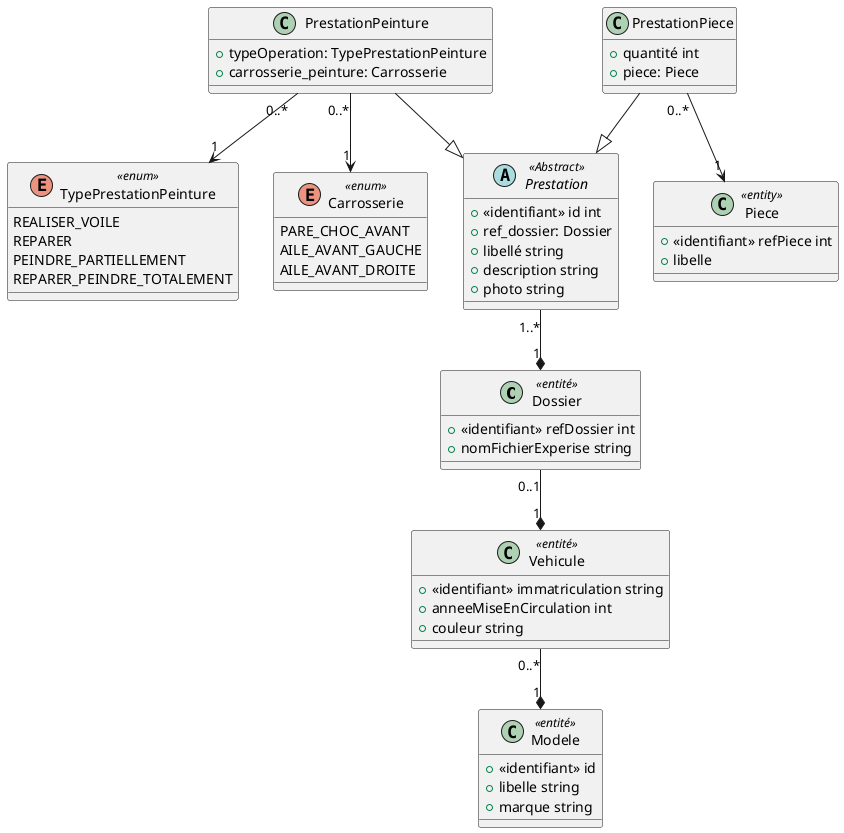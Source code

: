 @startuml torapix_diagramme_classe

class Dossier <<entité>> {
    +<<identifiant>> refDossier int
    +nomFichierExperise string
}

class Vehicule<<entité>> {
    +<<identifiant>> immatriculation string
    +anneeMiseEnCirculation int
    +couleur string
}

class Modele<<entité>> {
    +<<identifiant>> id
    +libelle string
    +marque string
}

abstract class Prestation<<Abstract>> {
    +<<identifiant>> id int
    +ref_dossier: Dossier
    +libellé string
    +description string
    +photo string
}


class PrestationPeinture {
    +typeOperation: TypePrestationPeinture
    +carrosserie_peinture: Carrosserie
}

class PrestationPiece {
    +quantité int
    +piece: Piece
}

enum TypePrestationPeinture<<enum>> {
    REALISER_VOILE
    REPARER
    PEINDRE_PARTIELLEMENT
    REPARER_PEINDRE_TOTALEMENT
}

class Piece<<entity>> {
    +<<identifiant>> refPiece int
    +libelle
}

enum Carrosserie<<enum>> {
    PARE_CHOC_AVANT
    AILE_AVANT_GAUCHE
    AILE_AVANT_DROITE
}


' Un dossier d'expertise correspond à un seul véhicule. 
Dossier "0..1" --* "1" Vehicule


' Un modele peut correspondre à aucun véhicule du parc ou plusieurs. 
Vehicule"0..*" --* "1" Modele


' Un dossier peut contenir entre 1 et plusieurs prestations. 
Prestation "1..*" --* "1" Dossier


' Une prestation a deux types. Ces deux types ont une structure similaire mais ont des propriétés supplémentaires propres. Il est donc décidé de faire une classe abstraite Prestation qui reprensente la structure commence et une classe pour chaque type de prestation qui hérite de la classe Prestation. 
PrestationPeinture --|> Prestation
PrestationPiece --|> Prestation


' Chaque remise en état "peinture" concerne une action. Action qui fait partie de l'énumération TypePrestationPeinture. Action qui concerne une partie de la carrosserie. 
' Même logique pour la remise en état "pièce"
PrestationPeinture "0..*" --> "1" TypePrestationPeinture
PrestationPeinture "0..*" --> "1" Carrosserie

' Sachant qu'une pièce dans le secteur automobile sont de série, on peut considérer qu'une même référence de pièce peuvent faire l'objet d'aucune ou plusieurs prestations de remise en état. Par contre une prestation ne peut concerner qu'une seule pièce. 
PrestationPiece "0..*" --> "1" Piece

@enduml